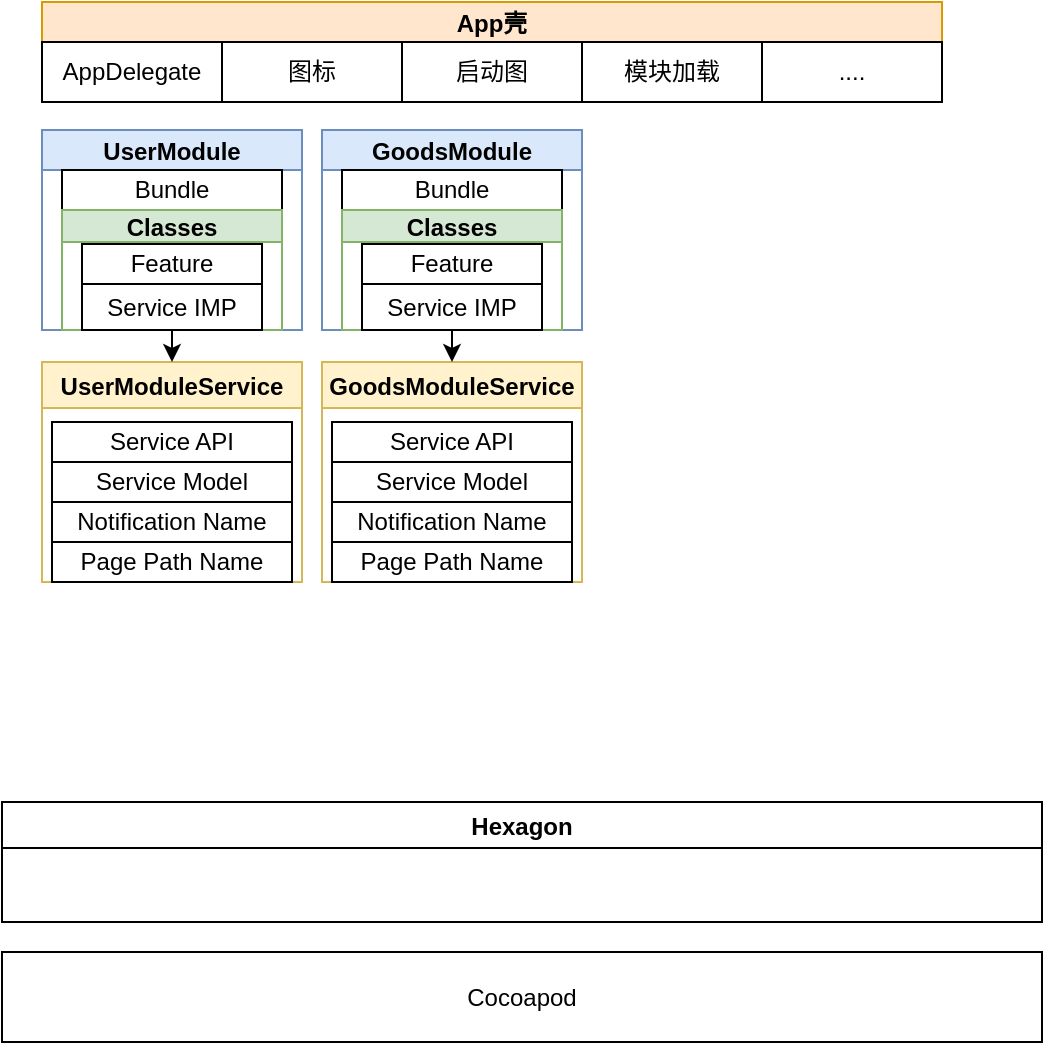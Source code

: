 <mxfile version="14.5.3" type="github">
  <diagram id="prtHgNgQTEPvFCAcTncT" name="Page-1">
    <mxGraphModel dx="895" dy="446" grid="1" gridSize="10" guides="1" tooltips="1" connect="1" arrows="1" fold="1" page="1" pageScale="1" pageWidth="827" pageHeight="1169" math="0" shadow="0">
      <root>
        <mxCell id="0" />
        <mxCell id="1" parent="0" />
        <mxCell id="YU95mLcBvVO3n_A5TRTx-6" value="Hexagon" style="swimlane;" vertex="1" parent="1">
          <mxGeometry x="140" y="480" width="520" height="60" as="geometry" />
        </mxCell>
        <mxCell id="YU95mLcBvVO3n_A5TRTx-7" value="Cocoapod" style="rounded=0;whiteSpace=wrap;html=1;" vertex="1" parent="1">
          <mxGeometry x="140" y="555" width="520" height="45" as="geometry" />
        </mxCell>
        <mxCell id="YU95mLcBvVO3n_A5TRTx-8" value="App壳" style="swimlane;startSize=20;fillColor=#ffe6cc;strokeColor=#d79b00;" vertex="1" parent="1">
          <mxGeometry x="160" y="80" width="450" height="50" as="geometry" />
        </mxCell>
        <mxCell id="YU95mLcBvVO3n_A5TRTx-9" value="AppDelegate" style="rounded=0;whiteSpace=wrap;html=1;" vertex="1" parent="YU95mLcBvVO3n_A5TRTx-8">
          <mxGeometry y="20" width="90" height="30" as="geometry" />
        </mxCell>
        <mxCell id="YU95mLcBvVO3n_A5TRTx-10" value="图标" style="rounded=0;whiteSpace=wrap;html=1;" vertex="1" parent="YU95mLcBvVO3n_A5TRTx-8">
          <mxGeometry x="90" y="20" width="90" height="30" as="geometry" />
        </mxCell>
        <mxCell id="YU95mLcBvVO3n_A5TRTx-11" value="启动图" style="rounded=0;whiteSpace=wrap;html=1;" vertex="1" parent="YU95mLcBvVO3n_A5TRTx-8">
          <mxGeometry x="180" y="20" width="90" height="30" as="geometry" />
        </mxCell>
        <mxCell id="YU95mLcBvVO3n_A5TRTx-12" value="模块加载" style="rounded=0;whiteSpace=wrap;html=1;" vertex="1" parent="YU95mLcBvVO3n_A5TRTx-8">
          <mxGeometry x="270" y="20" width="90" height="30" as="geometry" />
        </mxCell>
        <mxCell id="YU95mLcBvVO3n_A5TRTx-13" value="...." style="rounded=0;whiteSpace=wrap;html=1;" vertex="1" parent="YU95mLcBvVO3n_A5TRTx-8">
          <mxGeometry x="360" y="20" width="90" height="30" as="geometry" />
        </mxCell>
        <mxCell id="YU95mLcBvVO3n_A5TRTx-14" value="UserModule" style="swimlane;startSize=20;fillColor=#dae8fc;strokeColor=#6c8ebf;swimlaneFillColor=#ffffff;" vertex="1" parent="1">
          <mxGeometry x="160" y="144" width="130" height="100" as="geometry" />
        </mxCell>
        <mxCell id="YU95mLcBvVO3n_A5TRTx-15" value="Bundle" style="rounded=0;whiteSpace=wrap;html=1;" vertex="1" parent="YU95mLcBvVO3n_A5TRTx-14">
          <mxGeometry x="10" y="20" width="110" height="20" as="geometry" />
        </mxCell>
        <mxCell id="YU95mLcBvVO3n_A5TRTx-16" value="Classes" style="swimlane;fillColor=#d5e8d4;strokeColor=#82b366;startSize=16;" vertex="1" parent="YU95mLcBvVO3n_A5TRTx-14">
          <mxGeometry x="10" y="40" width="110" height="60" as="geometry" />
        </mxCell>
        <mxCell id="YU95mLcBvVO3n_A5TRTx-17" value="Service IMP" style="rounded=0;whiteSpace=wrap;html=1;" vertex="1" parent="YU95mLcBvVO3n_A5TRTx-16">
          <mxGeometry x="10" y="37" width="90" height="23" as="geometry" />
        </mxCell>
        <mxCell id="YU95mLcBvVO3n_A5TRTx-18" value="Feature" style="rounded=0;whiteSpace=wrap;html=1;" vertex="1" parent="YU95mLcBvVO3n_A5TRTx-16">
          <mxGeometry x="10" y="17" width="90" height="20" as="geometry" />
        </mxCell>
        <mxCell id="YU95mLcBvVO3n_A5TRTx-19" value="UserModuleService" style="swimlane;fillColor=#fff2cc;strokeColor=#d6b656;" vertex="1" parent="1">
          <mxGeometry x="160" y="260" width="130" height="110" as="geometry" />
        </mxCell>
        <mxCell id="YU95mLcBvVO3n_A5TRTx-22" value="Service API" style="rounded=0;whiteSpace=wrap;html=1;gradientColor=none;" vertex="1" parent="YU95mLcBvVO3n_A5TRTx-19">
          <mxGeometry x="5" y="30" width="120" height="20" as="geometry" />
        </mxCell>
        <mxCell id="YU95mLcBvVO3n_A5TRTx-23" value="Service Model" style="rounded=0;whiteSpace=wrap;html=1;gradientColor=none;" vertex="1" parent="YU95mLcBvVO3n_A5TRTx-19">
          <mxGeometry x="5" y="50" width="120" height="20" as="geometry" />
        </mxCell>
        <mxCell id="YU95mLcBvVO3n_A5TRTx-24" value="Notification Name" style="rounded=0;whiteSpace=wrap;html=1;gradientColor=none;" vertex="1" parent="YU95mLcBvVO3n_A5TRTx-19">
          <mxGeometry x="5" y="70" width="120" height="20" as="geometry" />
        </mxCell>
        <mxCell id="YU95mLcBvVO3n_A5TRTx-25" value="Page Path Name" style="rounded=0;whiteSpace=wrap;html=1;gradientColor=none;" vertex="1" parent="YU95mLcBvVO3n_A5TRTx-19">
          <mxGeometry x="5" y="90" width="120" height="20" as="geometry" />
        </mxCell>
        <mxCell id="YU95mLcBvVO3n_A5TRTx-20" style="edgeStyle=orthogonalEdgeStyle;rounded=0;orthogonalLoop=1;jettySize=auto;html=1;exitX=0.75;exitY=1;exitDx=0;exitDy=0;entryX=0.5;entryY=0;entryDx=0;entryDy=0;" edge="1" parent="1" source="YU95mLcBvVO3n_A5TRTx-17" target="YU95mLcBvVO3n_A5TRTx-19">
          <mxGeometry relative="1" as="geometry" />
        </mxCell>
        <mxCell id="YU95mLcBvVO3n_A5TRTx-27" value="GoodsModule" style="swimlane;startSize=20;fillColor=#dae8fc;strokeColor=#6c8ebf;swimlaneFillColor=#ffffff;" vertex="1" parent="1">
          <mxGeometry x="300" y="144" width="130" height="100" as="geometry" />
        </mxCell>
        <mxCell id="YU95mLcBvVO3n_A5TRTx-28" value="Bundle" style="rounded=0;whiteSpace=wrap;html=1;" vertex="1" parent="YU95mLcBvVO3n_A5TRTx-27">
          <mxGeometry x="10" y="20" width="110" height="20" as="geometry" />
        </mxCell>
        <mxCell id="YU95mLcBvVO3n_A5TRTx-29" value="Classes" style="swimlane;fillColor=#d5e8d4;strokeColor=#82b366;startSize=16;" vertex="1" parent="YU95mLcBvVO3n_A5TRTx-27">
          <mxGeometry x="10" y="40" width="110" height="60" as="geometry" />
        </mxCell>
        <mxCell id="YU95mLcBvVO3n_A5TRTx-30" value="Service IMP" style="rounded=0;whiteSpace=wrap;html=1;" vertex="1" parent="YU95mLcBvVO3n_A5TRTx-29">
          <mxGeometry x="10" y="37" width="90" height="23" as="geometry" />
        </mxCell>
        <mxCell id="YU95mLcBvVO3n_A5TRTx-31" value="Feature" style="rounded=0;whiteSpace=wrap;html=1;" vertex="1" parent="YU95mLcBvVO3n_A5TRTx-29">
          <mxGeometry x="10" y="17" width="90" height="20" as="geometry" />
        </mxCell>
        <mxCell id="YU95mLcBvVO3n_A5TRTx-32" value="GoodsModuleService" style="swimlane;fillColor=#fff2cc;strokeColor=#d6b656;" vertex="1" parent="1">
          <mxGeometry x="300" y="260" width="130" height="110" as="geometry" />
        </mxCell>
        <mxCell id="YU95mLcBvVO3n_A5TRTx-33" value="Service API" style="rounded=0;whiteSpace=wrap;html=1;gradientColor=none;" vertex="1" parent="YU95mLcBvVO3n_A5TRTx-32">
          <mxGeometry x="5" y="30" width="120" height="20" as="geometry" />
        </mxCell>
        <mxCell id="YU95mLcBvVO3n_A5TRTx-34" value="Service Model" style="rounded=0;whiteSpace=wrap;html=1;gradientColor=none;" vertex="1" parent="YU95mLcBvVO3n_A5TRTx-32">
          <mxGeometry x="5" y="50" width="120" height="20" as="geometry" />
        </mxCell>
        <mxCell id="YU95mLcBvVO3n_A5TRTx-35" value="Notification Name" style="rounded=0;whiteSpace=wrap;html=1;gradientColor=none;" vertex="1" parent="YU95mLcBvVO3n_A5TRTx-32">
          <mxGeometry x="5" y="70" width="120" height="20" as="geometry" />
        </mxCell>
        <mxCell id="YU95mLcBvVO3n_A5TRTx-36" value="Page Path Name" style="rounded=0;whiteSpace=wrap;html=1;gradientColor=none;" vertex="1" parent="YU95mLcBvVO3n_A5TRTx-32">
          <mxGeometry x="5" y="90" width="120" height="20" as="geometry" />
        </mxCell>
        <mxCell id="YU95mLcBvVO3n_A5TRTx-37" style="edgeStyle=orthogonalEdgeStyle;rounded=0;orthogonalLoop=1;jettySize=auto;html=1;exitX=0.75;exitY=1;exitDx=0;exitDy=0;entryX=0.5;entryY=0;entryDx=0;entryDy=0;" edge="1" source="YU95mLcBvVO3n_A5TRTx-30" target="YU95mLcBvVO3n_A5TRTx-32" parent="1">
          <mxGeometry relative="1" as="geometry" />
        </mxCell>
      </root>
    </mxGraphModel>
  </diagram>
</mxfile>
